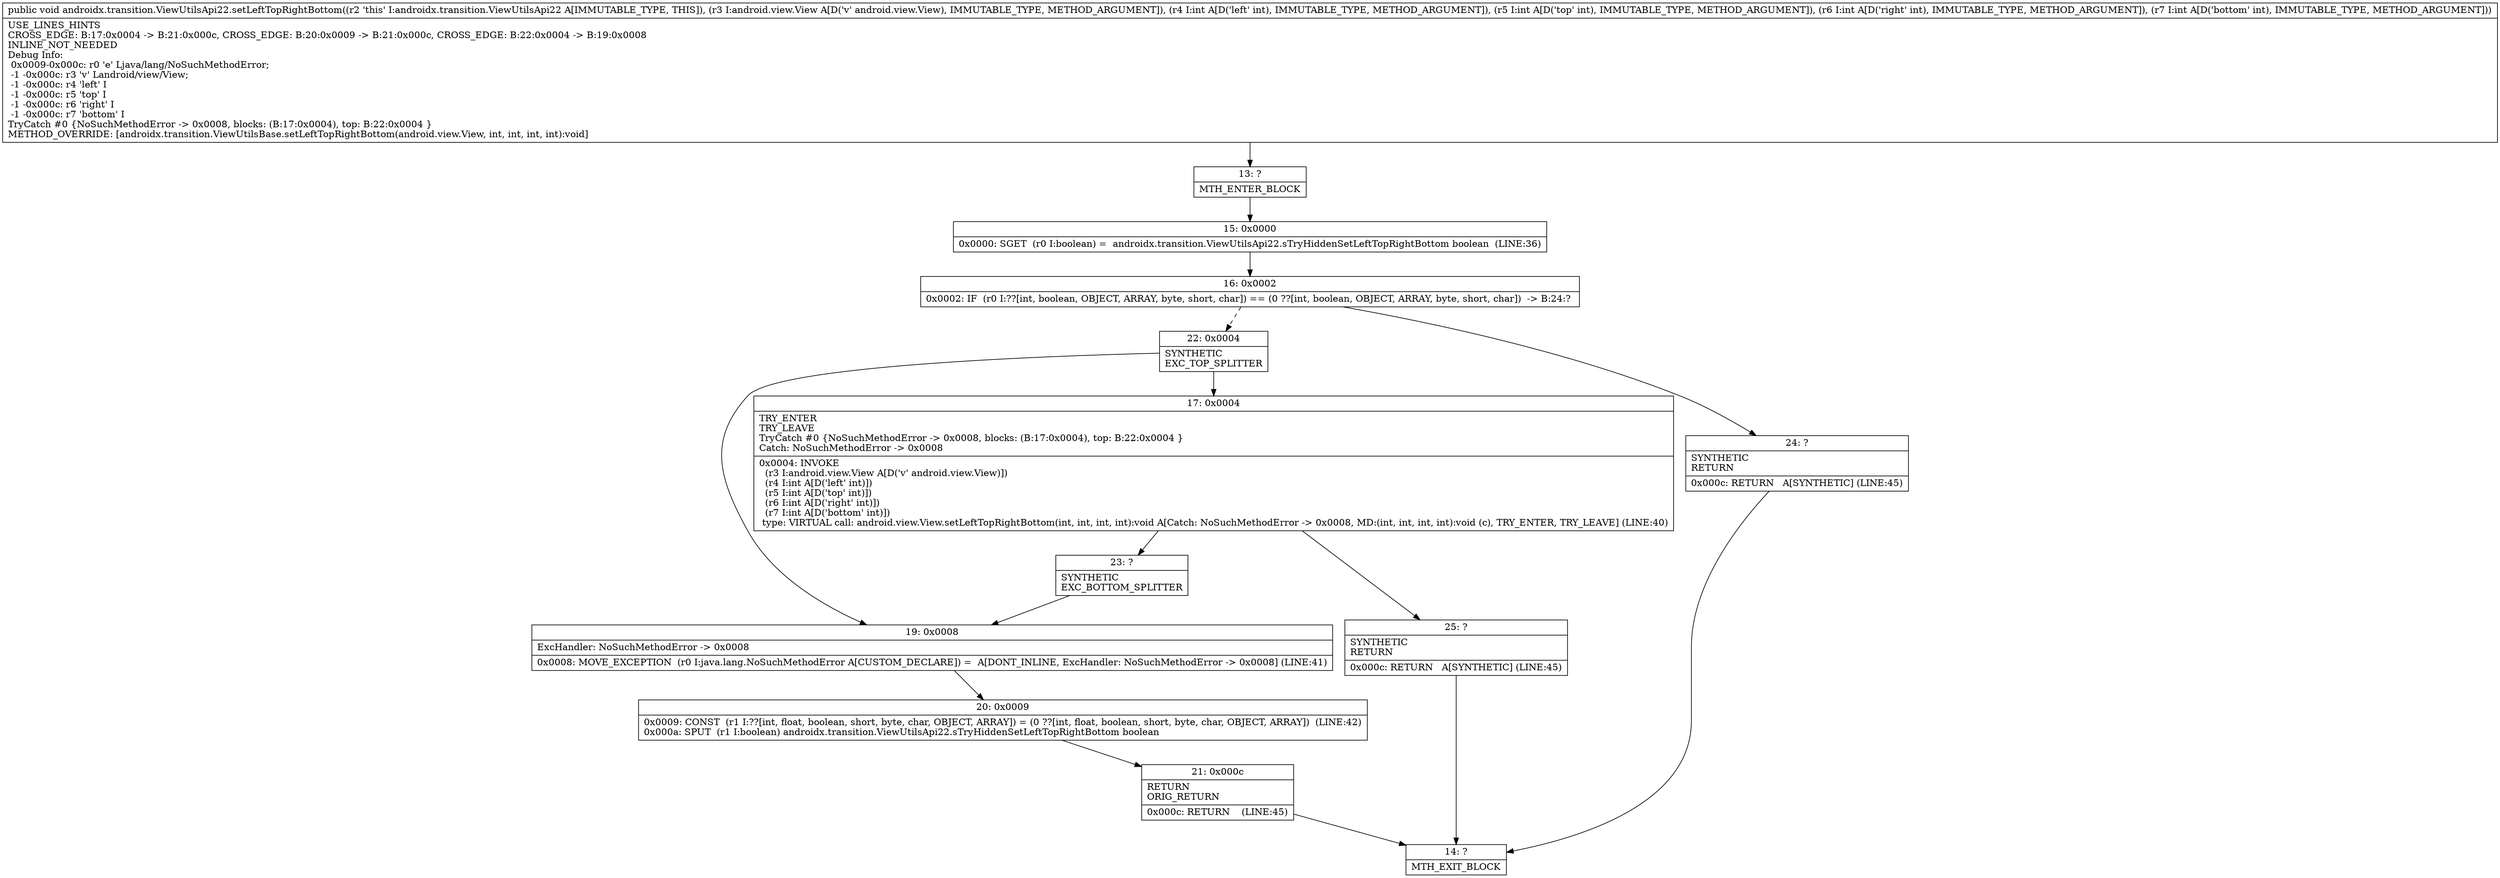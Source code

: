 digraph "CFG forandroidx.transition.ViewUtilsApi22.setLeftTopRightBottom(Landroid\/view\/View;IIII)V" {
Node_13 [shape=record,label="{13\:\ ?|MTH_ENTER_BLOCK\l}"];
Node_15 [shape=record,label="{15\:\ 0x0000|0x0000: SGET  (r0 I:boolean) =  androidx.transition.ViewUtilsApi22.sTryHiddenSetLeftTopRightBottom boolean  (LINE:36)\l}"];
Node_16 [shape=record,label="{16\:\ 0x0002|0x0002: IF  (r0 I:??[int, boolean, OBJECT, ARRAY, byte, short, char]) == (0 ??[int, boolean, OBJECT, ARRAY, byte, short, char])  \-\> B:24:? \l}"];
Node_22 [shape=record,label="{22\:\ 0x0004|SYNTHETIC\lEXC_TOP_SPLITTER\l}"];
Node_17 [shape=record,label="{17\:\ 0x0004|TRY_ENTER\lTRY_LEAVE\lTryCatch #0 \{NoSuchMethodError \-\> 0x0008, blocks: (B:17:0x0004), top: B:22:0x0004 \}\lCatch: NoSuchMethodError \-\> 0x0008\l|0x0004: INVOKE  \l  (r3 I:android.view.View A[D('v' android.view.View)])\l  (r4 I:int A[D('left' int)])\l  (r5 I:int A[D('top' int)])\l  (r6 I:int A[D('right' int)])\l  (r7 I:int A[D('bottom' int)])\l type: VIRTUAL call: android.view.View.setLeftTopRightBottom(int, int, int, int):void A[Catch: NoSuchMethodError \-\> 0x0008, MD:(int, int, int, int):void (c), TRY_ENTER, TRY_LEAVE] (LINE:40)\l}"];
Node_23 [shape=record,label="{23\:\ ?|SYNTHETIC\lEXC_BOTTOM_SPLITTER\l}"];
Node_25 [shape=record,label="{25\:\ ?|SYNTHETIC\lRETURN\l|0x000c: RETURN   A[SYNTHETIC] (LINE:45)\l}"];
Node_14 [shape=record,label="{14\:\ ?|MTH_EXIT_BLOCK\l}"];
Node_19 [shape=record,label="{19\:\ 0x0008|ExcHandler: NoSuchMethodError \-\> 0x0008\l|0x0008: MOVE_EXCEPTION  (r0 I:java.lang.NoSuchMethodError A[CUSTOM_DECLARE]) =  A[DONT_INLINE, ExcHandler: NoSuchMethodError \-\> 0x0008] (LINE:41)\l}"];
Node_20 [shape=record,label="{20\:\ 0x0009|0x0009: CONST  (r1 I:??[int, float, boolean, short, byte, char, OBJECT, ARRAY]) = (0 ??[int, float, boolean, short, byte, char, OBJECT, ARRAY])  (LINE:42)\l0x000a: SPUT  (r1 I:boolean) androidx.transition.ViewUtilsApi22.sTryHiddenSetLeftTopRightBottom boolean \l}"];
Node_21 [shape=record,label="{21\:\ 0x000c|RETURN\lORIG_RETURN\l|0x000c: RETURN    (LINE:45)\l}"];
Node_24 [shape=record,label="{24\:\ ?|SYNTHETIC\lRETURN\l|0x000c: RETURN   A[SYNTHETIC] (LINE:45)\l}"];
MethodNode[shape=record,label="{public void androidx.transition.ViewUtilsApi22.setLeftTopRightBottom((r2 'this' I:androidx.transition.ViewUtilsApi22 A[IMMUTABLE_TYPE, THIS]), (r3 I:android.view.View A[D('v' android.view.View), IMMUTABLE_TYPE, METHOD_ARGUMENT]), (r4 I:int A[D('left' int), IMMUTABLE_TYPE, METHOD_ARGUMENT]), (r5 I:int A[D('top' int), IMMUTABLE_TYPE, METHOD_ARGUMENT]), (r6 I:int A[D('right' int), IMMUTABLE_TYPE, METHOD_ARGUMENT]), (r7 I:int A[D('bottom' int), IMMUTABLE_TYPE, METHOD_ARGUMENT]))  | USE_LINES_HINTS\lCROSS_EDGE: B:17:0x0004 \-\> B:21:0x000c, CROSS_EDGE: B:20:0x0009 \-\> B:21:0x000c, CROSS_EDGE: B:22:0x0004 \-\> B:19:0x0008\lINLINE_NOT_NEEDED\lDebug Info:\l  0x0009\-0x000c: r0 'e' Ljava\/lang\/NoSuchMethodError;\l  \-1 \-0x000c: r3 'v' Landroid\/view\/View;\l  \-1 \-0x000c: r4 'left' I\l  \-1 \-0x000c: r5 'top' I\l  \-1 \-0x000c: r6 'right' I\l  \-1 \-0x000c: r7 'bottom' I\lTryCatch #0 \{NoSuchMethodError \-\> 0x0008, blocks: (B:17:0x0004), top: B:22:0x0004 \}\lMETHOD_OVERRIDE: [androidx.transition.ViewUtilsBase.setLeftTopRightBottom(android.view.View, int, int, int, int):void]\l}"];
MethodNode -> Node_13;Node_13 -> Node_15;
Node_15 -> Node_16;
Node_16 -> Node_22[style=dashed];
Node_16 -> Node_24;
Node_22 -> Node_17;
Node_22 -> Node_19;
Node_17 -> Node_23;
Node_17 -> Node_25;
Node_23 -> Node_19;
Node_25 -> Node_14;
Node_19 -> Node_20;
Node_20 -> Node_21;
Node_21 -> Node_14;
Node_24 -> Node_14;
}

